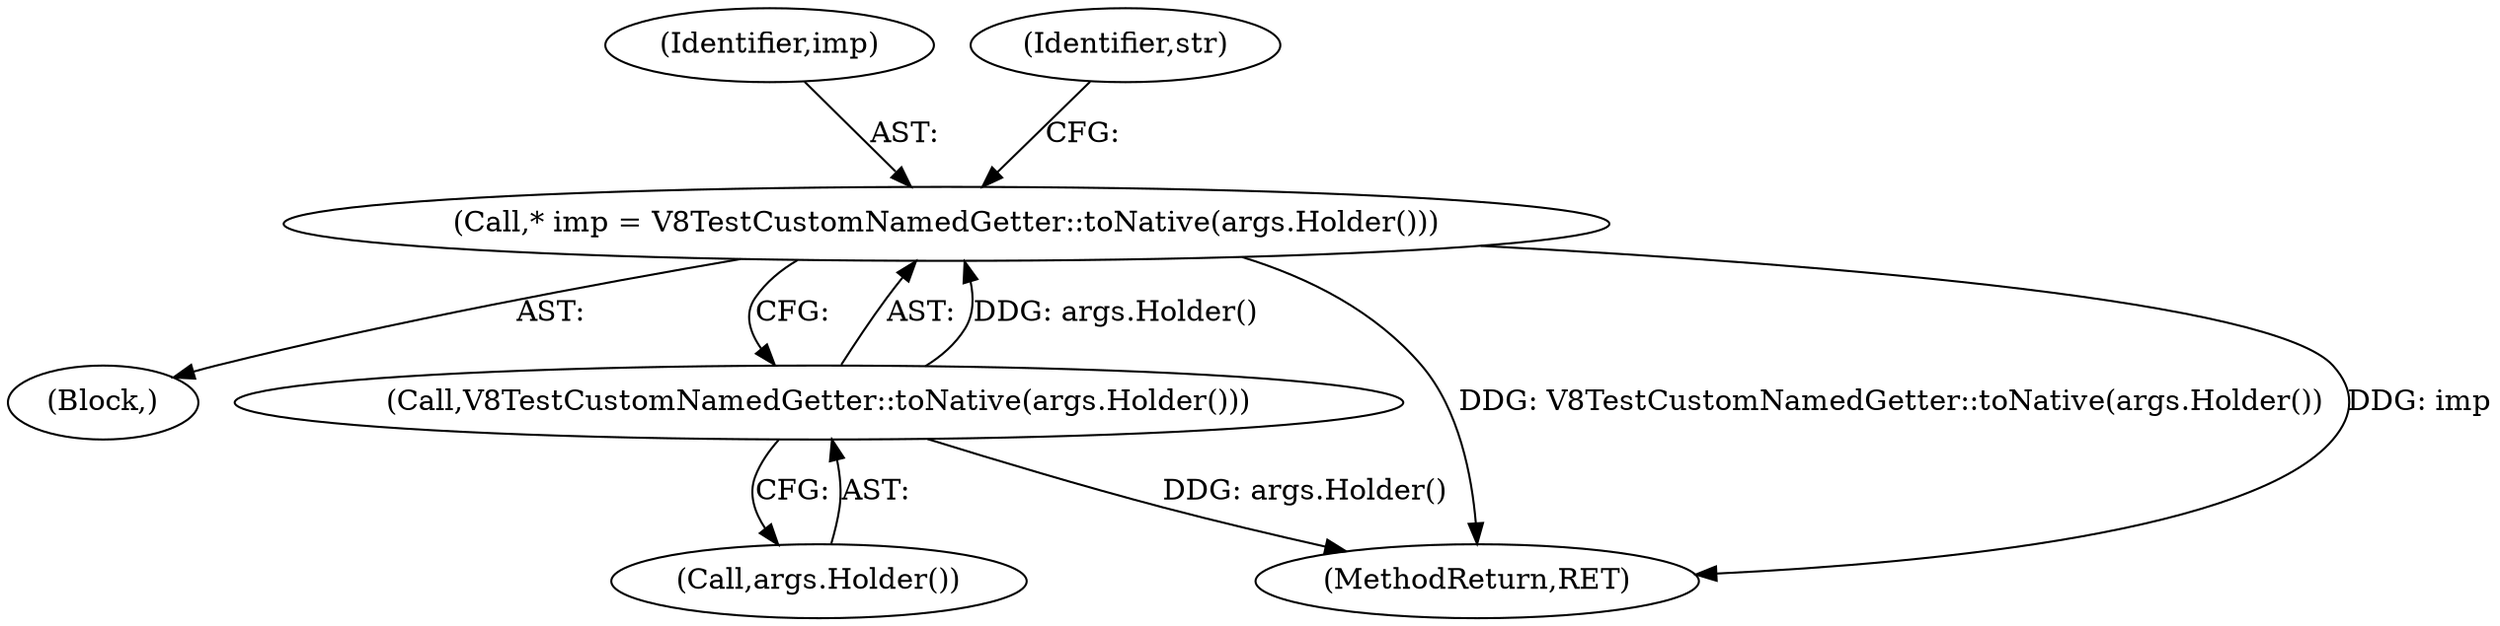 digraph "0_Chrome_e9372a1bfd3588a80fcf49aa07321f0971dd6091_2@pointer" {
"1000112" [label="(Call,* imp = V8TestCustomNamedGetter::toNative(args.Holder()))"];
"1000114" [label="(Call,V8TestCustomNamedGetter::toNative(args.Holder()))"];
"1000102" [label="(Block,)"];
"1000113" [label="(Identifier,imp)"];
"1000117" [label="(Identifier,str)"];
"1000115" [label="(Call,args.Holder())"];
"1000114" [label="(Call,V8TestCustomNamedGetter::toNative(args.Holder()))"];
"1000112" [label="(Call,* imp = V8TestCustomNamedGetter::toNative(args.Holder()))"];
"1000118" [label="(MethodReturn,RET)"];
"1000112" -> "1000102"  [label="AST: "];
"1000112" -> "1000114"  [label="CFG: "];
"1000113" -> "1000112"  [label="AST: "];
"1000114" -> "1000112"  [label="AST: "];
"1000117" -> "1000112"  [label="CFG: "];
"1000112" -> "1000118"  [label="DDG: V8TestCustomNamedGetter::toNative(args.Holder())"];
"1000112" -> "1000118"  [label="DDG: imp"];
"1000114" -> "1000112"  [label="DDG: args.Holder()"];
"1000114" -> "1000115"  [label="CFG: "];
"1000115" -> "1000114"  [label="AST: "];
"1000114" -> "1000118"  [label="DDG: args.Holder()"];
}
